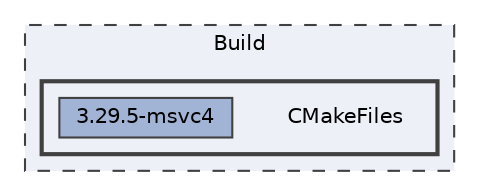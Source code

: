 digraph "Build/CMakeFiles"
{
 // LATEX_PDF_SIZE
  bgcolor="transparent";
  edge [fontname=Helvetica,fontsize=10,labelfontname=Helvetica,labelfontsize=10];
  node [fontname=Helvetica,fontsize=10,shape=box,height=0.2,width=0.4];
  compound=true
  subgraph clusterdir_4335ce4a64d0d4f9f4c8f0a782dfdfeb {
    graph [ bgcolor="#edf0f7", pencolor="grey25", label="Build", fontname=Helvetica,fontsize=10 style="filled,dashed", URL="dir_4335ce4a64d0d4f9f4c8f0a782dfdfeb.html",tooltip=""]
  subgraph clusterdir_a5c334b247c9f49eb897dee53505d91f {
    graph [ bgcolor="#edf0f7", pencolor="grey25", label="", fontname=Helvetica,fontsize=10 style="filled,bold", URL="dir_a5c334b247c9f49eb897dee53505d91f.html",tooltip=""]
    dir_a5c334b247c9f49eb897dee53505d91f [shape=plaintext, label="CMakeFiles"];
  dir_35c1b200dca623da975e559ae066bf36 [label="3.29.5-msvc4", fillcolor="#a2b4d6", color="grey25", style="filled", URL="dir_35c1b200dca623da975e559ae066bf36.html",tooltip=""];
  }
  }
}
